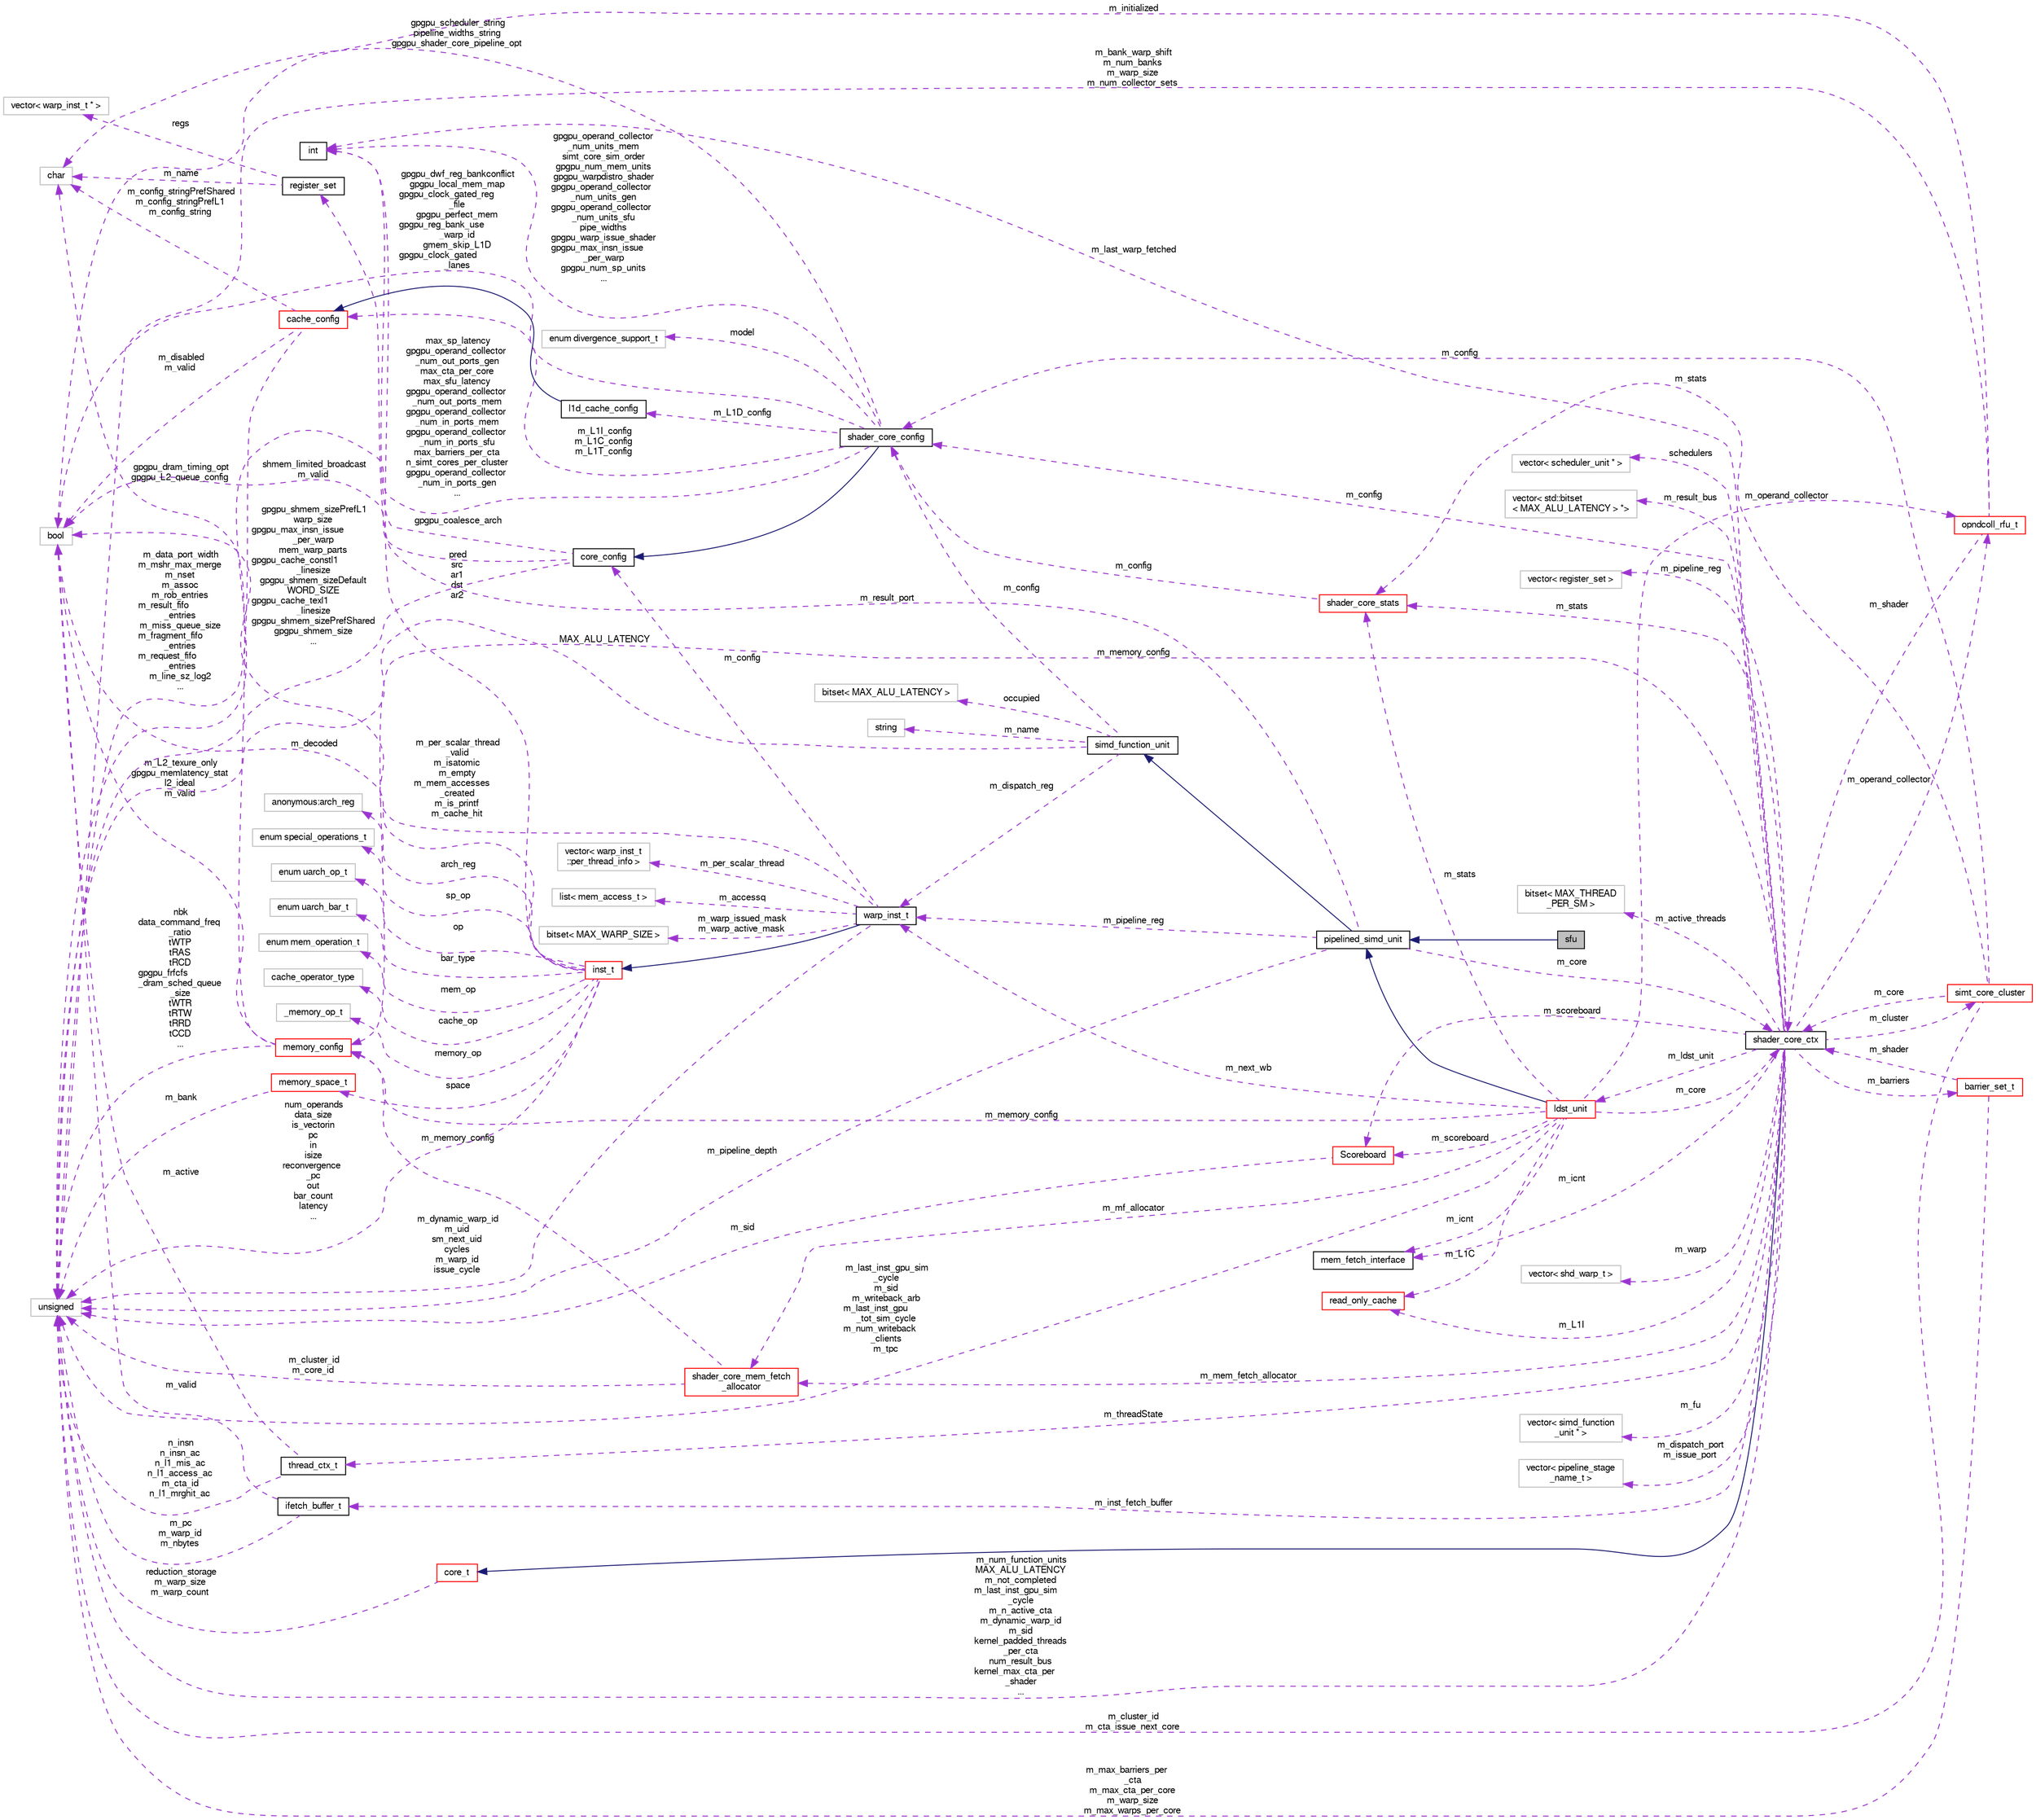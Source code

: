 digraph "sfu"
{
  bgcolor="transparent";
  edge [fontname="FreeSans",fontsize="10",labelfontname="FreeSans",labelfontsize="10"];
  node [fontname="FreeSans",fontsize="10",shape=record];
  rankdir="LR";
  Node3 [label="sfu",height=0.2,width=0.4,color="black", fillcolor="grey75", style="filled", fontcolor="black"];
  Node4 -> Node3 [dir="back",color="midnightblue",fontsize="10",style="solid",fontname="FreeSans"];
  Node4 [label="pipelined_simd_unit",height=0.2,width=0.4,color="black",URL="$classpipelined__simd__unit.html"];
  Node5 -> Node4 [dir="back",color="midnightblue",fontsize="10",style="solid",fontname="FreeSans"];
  Node5 [label="simd_function_unit",height=0.2,width=0.4,color="black",URL="$classsimd__function__unit.html"];
  Node6 -> Node5 [dir="back",color="darkorchid3",fontsize="10",style="dashed",label=" m_config" ,fontname="FreeSans"];
  Node6 [label="shader_core_config",height=0.2,width=0.4,color="black",URL="$structshader__core__config.html"];
  Node7 -> Node6 [dir="back",color="midnightblue",fontsize="10",style="solid",fontname="FreeSans"];
  Node7 [label="core_config",height=0.2,width=0.4,color="black",URL="$structcore__config.html"];
  Node8 -> Node7 [dir="back",color="darkorchid3",fontsize="10",style="dashed",label=" gpgpu_coalesce_arch" ,fontname="FreeSans"];
  Node8 [label="int",height=0.2,width=0.4,color="black",URL="$classint.html"];
  Node9 -> Node7 [dir="back",color="darkorchid3",fontsize="10",style="dashed",label=" shmem_limited_broadcast\nm_valid" ,fontname="FreeSans"];
  Node9 [label="bool",height=0.2,width=0.4,color="grey75"];
  Node10 -> Node7 [dir="back",color="darkorchid3",fontsize="10",style="dashed",label=" gpgpu_shmem_sizePrefL1\nwarp_size\ngpgpu_max_insn_issue\l_per_warp\nmem_warp_parts\ngpgpu_cache_constl1\l_linesize\ngpgpu_shmem_sizeDefault\nWORD_SIZE\ngpgpu_cache_texl1\l_linesize\ngpgpu_shmem_sizePrefShared\ngpgpu_shmem_size\n..." ,fontname="FreeSans"];
  Node10 [label="unsigned",height=0.2,width=0.4,color="grey75"];
  Node11 -> Node6 [dir="back",color="darkorchid3",fontsize="10",style="dashed",label=" m_L1D_config" ,fontname="FreeSans"];
  Node11 [label="l1d_cache_config",height=0.2,width=0.4,color="black",URL="$classl1d__cache__config.html"];
  Node12 -> Node11 [dir="back",color="midnightblue",fontsize="10",style="solid",fontname="FreeSans"];
  Node12 [label="cache_config",height=0.2,width=0.4,color="red",URL="$classcache__config.html"];
  Node13 -> Node12 [dir="back",color="darkorchid3",fontsize="10",style="dashed",label=" m_config_stringPrefShared\nm_config_stringPrefL1\nm_config_string" ,fontname="FreeSans"];
  Node13 [label="char",height=0.2,width=0.4,color="grey75"];
  Node9 -> Node12 [dir="back",color="darkorchid3",fontsize="10",style="dashed",label=" m_disabled\nm_valid" ,fontname="FreeSans"];
  Node10 -> Node12 [dir="back",color="darkorchid3",fontsize="10",style="dashed",label=" m_data_port_width\nm_mshr_max_merge\nm_nset\nm_assoc\nm_rob_entries\nm_result_fifo\l_entries\nm_miss_queue_size\nm_fragment_fifo\l_entries\nm_request_fifo\l_entries\nm_line_sz_log2\n..." ,fontname="FreeSans"];
  Node13 -> Node6 [dir="back",color="darkorchid3",fontsize="10",style="dashed",label=" gpgpu_scheduler_string\npipeline_widths_string\ngpgpu_shader_core_pipeline_opt" ,fontname="FreeSans"];
  Node24 -> Node6 [dir="back",color="darkorchid3",fontsize="10",style="dashed",label=" model" ,fontname="FreeSans"];
  Node24 [label="enum divergence_support_t",height=0.2,width=0.4,color="grey75"];
  Node8 -> Node6 [dir="back",color="darkorchid3",fontsize="10",style="dashed",label=" gpgpu_operand_collector\l_num_units_mem\nsimt_core_sim_order\ngpgpu_num_mem_units\ngpgpu_warpdistro_shader\ngpgpu_operand_collector\l_num_units_gen\ngpgpu_operand_collector\l_num_units_sfu\npipe_widths\ngpgpu_warp_issue_shader\ngpgpu_max_insn_issue\l_per_warp\ngpgpu_num_sp_units\n..." ,fontname="FreeSans"];
  Node9 -> Node6 [dir="back",color="darkorchid3",fontsize="10",style="dashed",label=" gpgpu_dwf_reg_bankconflict\ngpgpu_local_mem_map\ngpgpu_clock_gated_reg\l_file\ngpgpu_perfect_mem\ngpgpu_reg_bank_use\l_warp_id\ngmem_skip_L1D\ngpgpu_clock_gated\l_lanes" ,fontname="FreeSans"];
  Node12 -> Node6 [dir="back",color="darkorchid3",fontsize="10",style="dashed",label=" m_L1I_config\nm_L1C_config\nm_L1T_config" ,fontname="FreeSans"];
  Node10 -> Node6 [dir="back",color="darkorchid3",fontsize="10",style="dashed",label=" max_sp_latency\ngpgpu_operand_collector\l_num_out_ports_gen\nmax_cta_per_core\nmax_sfu_latency\ngpgpu_operand_collector\l_num_out_ports_mem\ngpgpu_operand_collector\l_num_in_ports_mem\ngpgpu_operand_collector\l_num_in_ports_sfu\nmax_barriers_per_cta\nn_simt_cores_per_cluster\ngpgpu_operand_collector\l_num_in_ports_gen\n..." ,fontname="FreeSans"];
  Node25 -> Node5 [dir="back",color="darkorchid3",fontsize="10",style="dashed",label=" m_dispatch_reg" ,fontname="FreeSans"];
  Node25 [label="warp_inst_t",height=0.2,width=0.4,color="black",URL="$classwarp__inst__t.html"];
  Node26 -> Node25 [dir="back",color="midnightblue",fontsize="10",style="solid",fontname="FreeSans"];
  Node26 [label="inst_t",height=0.2,width=0.4,color="red",URL="$classinst__t.html"];
  Node27 -> Node26 [dir="back",color="darkorchid3",fontsize="10",style="dashed",label=" arch_reg" ,fontname="FreeSans"];
  Node27 [label="anonymous:arch_reg",height=0.2,width=0.4,color="grey75"];
  Node28 -> Node26 [dir="back",color="darkorchid3",fontsize="10",style="dashed",label=" sp_op" ,fontname="FreeSans"];
  Node28 [label="enum special_operations_t",height=0.2,width=0.4,color="grey75"];
  Node29 -> Node26 [dir="back",color="darkorchid3",fontsize="10",style="dashed",label=" op" ,fontname="FreeSans"];
  Node29 [label="enum uarch_op_t",height=0.2,width=0.4,color="grey75"];
  Node30 -> Node26 [dir="back",color="darkorchid3",fontsize="10",style="dashed",label=" bar_type" ,fontname="FreeSans"];
  Node30 [label="enum uarch_bar_t",height=0.2,width=0.4,color="grey75"];
  Node31 -> Node26 [dir="back",color="darkorchid3",fontsize="10",style="dashed",label=" mem_op" ,fontname="FreeSans"];
  Node31 [label="enum mem_operation_t",height=0.2,width=0.4,color="grey75"];
  Node32 -> Node26 [dir="back",color="darkorchid3",fontsize="10",style="dashed",label=" cache_op" ,fontname="FreeSans"];
  Node32 [label="cache_operator_type",height=0.2,width=0.4,color="grey75"];
  Node33 -> Node26 [dir="back",color="darkorchid3",fontsize="10",style="dashed",label=" space" ,fontname="FreeSans"];
  Node33 [label="memory_space_t",height=0.2,width=0.4,color="red",URL="$classmemory__space__t.html"];
  Node10 -> Node33 [dir="back",color="darkorchid3",fontsize="10",style="dashed",label=" m_bank" ,fontname="FreeSans"];
  Node8 -> Node26 [dir="back",color="darkorchid3",fontsize="10",style="dashed",label=" pred\nsrc\nar1\ndst\nar2" ,fontname="FreeSans"];
  Node35 -> Node26 [dir="back",color="darkorchid3",fontsize="10",style="dashed",label=" memory_op" ,fontname="FreeSans"];
  Node35 [label="_memory_op_t",height=0.2,width=0.4,color="grey75"];
  Node9 -> Node26 [dir="back",color="darkorchid3",fontsize="10",style="dashed",label=" m_decoded" ,fontname="FreeSans"];
  Node10 -> Node26 [dir="back",color="darkorchid3",fontsize="10",style="dashed",label=" num_operands\ndata_size\nis_vectorin\npc\nin\nisize\nreconvergence\l_pc\nout\nbar_count\nlatency\n..." ,fontname="FreeSans"];
  Node39 -> Node25 [dir="back",color="darkorchid3",fontsize="10",style="dashed",label=" m_warp_issued_mask\nm_warp_active_mask" ,fontname="FreeSans"];
  Node39 [label="bitset\< MAX_WARP_SIZE \>",height=0.2,width=0.4,color="grey75"];
  Node40 -> Node25 [dir="back",color="darkorchid3",fontsize="10",style="dashed",label=" m_per_scalar_thread" ,fontname="FreeSans"];
  Node40 [label="vector\< warp_inst_t\l::per_thread_info \>",height=0.2,width=0.4,color="grey75"];
  Node41 -> Node25 [dir="back",color="darkorchid3",fontsize="10",style="dashed",label=" m_accessq" ,fontname="FreeSans"];
  Node41 [label="list\< mem_access_t \>",height=0.2,width=0.4,color="grey75"];
  Node7 -> Node25 [dir="back",color="darkorchid3",fontsize="10",style="dashed",label=" m_config" ,fontname="FreeSans"];
  Node9 -> Node25 [dir="back",color="darkorchid3",fontsize="10",style="dashed",label=" m_per_scalar_thread\l_valid\nm_isatomic\nm_empty\nm_mem_accesses\l_created\nm_is_printf\nm_cache_hit" ,fontname="FreeSans"];
  Node10 -> Node25 [dir="back",color="darkorchid3",fontsize="10",style="dashed",label=" m_dynamic_warp_id\nm_uid\nsm_next_uid\ncycles\nm_warp_id\nissue_cycle" ,fontname="FreeSans"];
  Node42 -> Node5 [dir="back",color="darkorchid3",fontsize="10",style="dashed",label=" occupied" ,fontname="FreeSans"];
  Node42 [label="bitset\< MAX_ALU_LATENCY \>",height=0.2,width=0.4,color="grey75"];
  Node43 -> Node5 [dir="back",color="darkorchid3",fontsize="10",style="dashed",label=" m_name" ,fontname="FreeSans"];
  Node43 [label="string",height=0.2,width=0.4,color="grey75"];
  Node10 -> Node5 [dir="back",color="darkorchid3",fontsize="10",style="dashed",label=" MAX_ALU_LATENCY" ,fontname="FreeSans"];
  Node44 -> Node4 [dir="back",color="darkorchid3",fontsize="10",style="dashed",label=" m_result_port" ,fontname="FreeSans"];
  Node44 [label="register_set",height=0.2,width=0.4,color="black",URL="$classregister__set.html"];
  Node13 -> Node44 [dir="back",color="darkorchid3",fontsize="10",style="dashed",label=" m_name" ,fontname="FreeSans"];
  Node45 -> Node44 [dir="back",color="darkorchid3",fontsize="10",style="dashed",label=" regs" ,fontname="FreeSans"];
  Node45 [label="vector\< warp_inst_t * \>",height=0.2,width=0.4,color="grey75"];
  Node25 -> Node4 [dir="back",color="darkorchid3",fontsize="10",style="dashed",label=" m_pipeline_reg" ,fontname="FreeSans"];
  Node46 -> Node4 [dir="back",color="darkorchid3",fontsize="10",style="dashed",label=" m_core" ,fontname="FreeSans"];
  Node46 [label="shader_core_ctx",height=0.2,width=0.4,color="black",URL="$classshader__core__ctx.html"];
  Node47 -> Node46 [dir="back",color="midnightblue",fontsize="10",style="solid",fontname="FreeSans"];
  Node47 [label="core_t",height=0.2,width=0.4,color="red",URL="$classcore__t.html"];
  Node10 -> Node47 [dir="back",color="darkorchid3",fontsize="10",style="dashed",label=" reduction_storage\nm_warp_size\nm_warp_count" ,fontname="FreeSans"];
  Node61 -> Node46 [dir="back",color="darkorchid3",fontsize="10",style="dashed",label=" m_cluster" ,fontname="FreeSans"];
  Node61 [label="simt_core_cluster",height=0.2,width=0.4,color="red",URL="$classsimt__core__cluster.html"];
  Node6 -> Node61 [dir="back",color="darkorchid3",fontsize="10",style="dashed",label=" m_config" ,fontname="FreeSans"];
  Node62 -> Node61 [dir="back",color="darkorchid3",fontsize="10",style="dashed",label=" m_stats" ,fontname="FreeSans"];
  Node62 [label="shader_core_stats",height=0.2,width=0.4,color="red",URL="$classshader__core__stats.html"];
  Node6 -> Node62 [dir="back",color="darkorchid3",fontsize="10",style="dashed",label=" m_config" ,fontname="FreeSans"];
  Node46 -> Node61 [dir="back",color="darkorchid3",fontsize="10",style="dashed",label=" m_core" ,fontname="FreeSans"];
  Node10 -> Node61 [dir="back",color="darkorchid3",fontsize="10",style="dashed",label=" m_cluster_id\nm_cta_issue_next_core" ,fontname="FreeSans"];
  Node6 -> Node46 [dir="back",color="darkorchid3",fontsize="10",style="dashed",label=" m_config" ,fontname="FreeSans"];
  Node248 -> Node46 [dir="back",color="darkorchid3",fontsize="10",style="dashed",label=" m_inst_fetch_buffer" ,fontname="FreeSans"];
  Node248 [label="ifetch_buffer_t",height=0.2,width=0.4,color="black",URL="$structifetch__buffer__t.html"];
  Node9 -> Node248 [dir="back",color="darkorchid3",fontsize="10",style="dashed",label=" m_valid" ,fontname="FreeSans"];
  Node10 -> Node248 [dir="back",color="darkorchid3",fontsize="10",style="dashed",label=" m_pc\nm_warp_id\nm_nbytes" ,fontname="FreeSans"];
  Node249 -> Node46 [dir="back",color="darkorchid3",fontsize="10",style="dashed",label=" m_warp" ,fontname="FreeSans"];
  Node249 [label="vector\< shd_warp_t \>",height=0.2,width=0.4,color="grey75"];
  Node110 -> Node46 [dir="back",color="darkorchid3",fontsize="10",style="dashed",label=" m_icnt" ,fontname="FreeSans"];
  Node110 [label="mem_fetch_interface",height=0.2,width=0.4,color="black",URL="$classmem__fetch__interface.html"];
  Node62 -> Node46 [dir="back",color="darkorchid3",fontsize="10",style="dashed",label=" m_stats" ,fontname="FreeSans"];
  Node72 -> Node46 [dir="back",color="darkorchid3",fontsize="10",style="dashed",label=" m_memory_config" ,fontname="FreeSans"];
  Node72 [label="memory_config",height=0.2,width=0.4,color="red",URL="$structmemory__config.html"];
  Node13 -> Node72 [dir="back",color="darkorchid3",fontsize="10",style="dashed",label=" gpgpu_dram_timing_opt\ngpgpu_L2_queue_config" ,fontname="FreeSans"];
  Node9 -> Node72 [dir="back",color="darkorchid3",fontsize="10",style="dashed",label=" m_L2_texure_only\ngpgpu_memlatency_stat\nl2_ideal\nm_valid" ,fontname="FreeSans"];
  Node10 -> Node72 [dir="back",color="darkorchid3",fontsize="10",style="dashed",label=" nbk\ndata_command_freq\l_ratio\ntWTP\ntRAS\ntRCD\ngpgpu_frfcfs\l_dram_sched_queue\l_size\ntWTR\ntRTW\ntRRD\ntCCD\n..." ,fontname="FreeSans"];
  Node250 -> Node46 [dir="back",color="darkorchid3",fontsize="10",style="dashed",label=" m_scoreboard" ,fontname="FreeSans"];
  Node250 [label="Scoreboard",height=0.2,width=0.4,color="red",URL="$classScoreboard.html"];
  Node10 -> Node250 [dir="back",color="darkorchid3",fontsize="10",style="dashed",label=" m_sid" ,fontname="FreeSans"];
  Node252 -> Node46 [dir="back",color="darkorchid3",fontsize="10",style="dashed",label=" m_fu" ,fontname="FreeSans"];
  Node252 [label="vector\< simd_function\l_unit * \>",height=0.2,width=0.4,color="grey75"];
  Node253 -> Node46 [dir="back",color="darkorchid3",fontsize="10",style="dashed",label=" m_dispatch_port\nm_issue_port" ,fontname="FreeSans"];
  Node253 [label="vector\< pipeline_stage\l_name_t \>",height=0.2,width=0.4,color="grey75"];
  Node8 -> Node46 [dir="back",color="darkorchid3",fontsize="10",style="dashed",label=" m_last_warp_fetched" ,fontname="FreeSans"];
  Node254 -> Node46 [dir="back",color="darkorchid3",fontsize="10",style="dashed",label=" m_L1I" ,fontname="FreeSans"];
  Node254 [label="read_only_cache",height=0.2,width=0.4,color="red",URL="$classread__only__cache.html",tooltip="Read only cache. "];
  Node255 -> Node46 [dir="back",color="darkorchid3",fontsize="10",style="dashed",label=" m_ldst_unit" ,fontname="FreeSans"];
  Node255 [label="ldst_unit",height=0.2,width=0.4,color="red",URL="$classldst__unit.html"];
  Node4 -> Node255 [dir="back",color="midnightblue",fontsize="10",style="solid",fontname="FreeSans"];
  Node62 -> Node255 [dir="back",color="darkorchid3",fontsize="10",style="dashed",label=" m_stats" ,fontname="FreeSans"];
  Node25 -> Node255 [dir="back",color="darkorchid3",fontsize="10",style="dashed",label=" m_next_wb" ,fontname="FreeSans"];
  Node110 -> Node255 [dir="back",color="darkorchid3",fontsize="10",style="dashed",label=" m_icnt" ,fontname="FreeSans"];
  Node72 -> Node255 [dir="back",color="darkorchid3",fontsize="10",style="dashed",label=" m_memory_config" ,fontname="FreeSans"];
  Node250 -> Node255 [dir="back",color="darkorchid3",fontsize="10",style="dashed",label=" m_scoreboard" ,fontname="FreeSans"];
  Node254 -> Node255 [dir="back",color="darkorchid3",fontsize="10",style="dashed",label=" m_L1C" ,fontname="FreeSans"];
  Node265 -> Node255 [dir="back",color="darkorchid3",fontsize="10",style="dashed",label=" m_mf_allocator" ,fontname="FreeSans"];
  Node265 [label="shader_core_mem_fetch\l_allocator",height=0.2,width=0.4,color="red",URL="$classshader__core__mem__fetch__allocator.html"];
  Node72 -> Node265 [dir="back",color="darkorchid3",fontsize="10",style="dashed",label=" m_memory_config" ,fontname="FreeSans"];
  Node10 -> Node265 [dir="back",color="darkorchid3",fontsize="10",style="dashed",label=" m_cluster_id\nm_core_id" ,fontname="FreeSans"];
  Node266 -> Node255 [dir="back",color="darkorchid3",fontsize="10",style="dashed",label=" m_operand_collector" ,fontname="FreeSans"];
  Node266 [label="opndcoll_rfu_t",height=0.2,width=0.4,color="red",URL="$classopndcoll__rfu__t.html"];
  Node9 -> Node266 [dir="back",color="darkorchid3",fontsize="10",style="dashed",label=" m_initialized" ,fontname="FreeSans"];
  Node46 -> Node266 [dir="back",color="darkorchid3",fontsize="10",style="dashed",label=" m_shader" ,fontname="FreeSans"];
  Node10 -> Node266 [dir="back",color="darkorchid3",fontsize="10",style="dashed",label=" m_bank_warp_shift\nm_num_banks\nm_warp_size\nm_num_collector_sets" ,fontname="FreeSans"];
  Node46 -> Node255 [dir="back",color="darkorchid3",fontsize="10",style="dashed",label=" m_core" ,fontname="FreeSans"];
  Node10 -> Node255 [dir="back",color="darkorchid3",fontsize="10",style="dashed",label=" m_last_inst_gpu_sim\l_cycle\nm_sid\nm_writeback_arb\nm_last_inst_gpu\l_tot_sim_cycle\nm_num_writeback\l_clients\nm_tpc" ,fontname="FreeSans"];
  Node279 -> Node46 [dir="back",color="darkorchid3",fontsize="10",style="dashed",label=" schedulers" ,fontname="FreeSans"];
  Node279 [label="vector\< scheduler_unit * \>",height=0.2,width=0.4,color="grey75"];
  Node265 -> Node46 [dir="back",color="darkorchid3",fontsize="10",style="dashed",label=" m_mem_fetch_allocator" ,fontname="FreeSans"];
  Node280 -> Node46 [dir="back",color="darkorchid3",fontsize="10",style="dashed",label=" m_result_bus" ,fontname="FreeSans"];
  Node280 [label="vector\< std::bitset\l\< MAX_ALU_LATENCY \> *\>",height=0.2,width=0.4,color="grey75"];
  Node266 -> Node46 [dir="back",color="darkorchid3",fontsize="10",style="dashed",label=" m_operand_collector" ,fontname="FreeSans"];
  Node281 -> Node46 [dir="back",color="darkorchid3",fontsize="10",style="dashed",label=" m_threadState" ,fontname="FreeSans"];
  Node281 [label="thread_ctx_t",height=0.2,width=0.4,color="black",URL="$classthread__ctx__t.html"];
  Node9 -> Node281 [dir="back",color="darkorchid3",fontsize="10",style="dashed",label=" m_active" ,fontname="FreeSans"];
  Node10 -> Node281 [dir="back",color="darkorchid3",fontsize="10",style="dashed",label=" n_insn\nn_insn_ac\nn_l1_mis_ac\nn_l1_access_ac\nm_cta_id\nn_l1_mrghit_ac" ,fontname="FreeSans"];
  Node282 -> Node46 [dir="back",color="darkorchid3",fontsize="10",style="dashed",label=" m_pipeline_reg" ,fontname="FreeSans"];
  Node282 [label="vector\< register_set \>",height=0.2,width=0.4,color="grey75"];
  Node283 -> Node46 [dir="back",color="darkorchid3",fontsize="10",style="dashed",label=" m_barriers" ,fontname="FreeSans"];
  Node283 [label="barrier_set_t",height=0.2,width=0.4,color="red",URL="$classbarrier__set__t.html"];
  Node46 -> Node283 [dir="back",color="darkorchid3",fontsize="10",style="dashed",label=" m_shader" ,fontname="FreeSans"];
  Node10 -> Node283 [dir="back",color="darkorchid3",fontsize="10",style="dashed",label=" m_max_barriers_per\l_cta\nm_max_cta_per_core\nm_warp_size\nm_max_warps_per_core" ,fontname="FreeSans"];
  Node10 -> Node46 [dir="back",color="darkorchid3",fontsize="10",style="dashed",label=" m_num_function_units\nMAX_ALU_LATENCY\nm_not_completed\nm_last_inst_gpu_sim\l_cycle\nm_n_active_cta\nm_dynamic_warp_id\nm_sid\nkernel_padded_threads\l_per_cta\nnum_result_bus\nkernel_max_cta_per\l_shader\n..." ,fontname="FreeSans"];
  Node286 -> Node46 [dir="back",color="darkorchid3",fontsize="10",style="dashed",label=" m_active_threads" ,fontname="FreeSans"];
  Node286 [label="bitset\< MAX_THREAD\l_PER_SM \>",height=0.2,width=0.4,color="grey75"];
  Node10 -> Node4 [dir="back",color="darkorchid3",fontsize="10",style="dashed",label=" m_pipeline_depth" ,fontname="FreeSans"];
}

